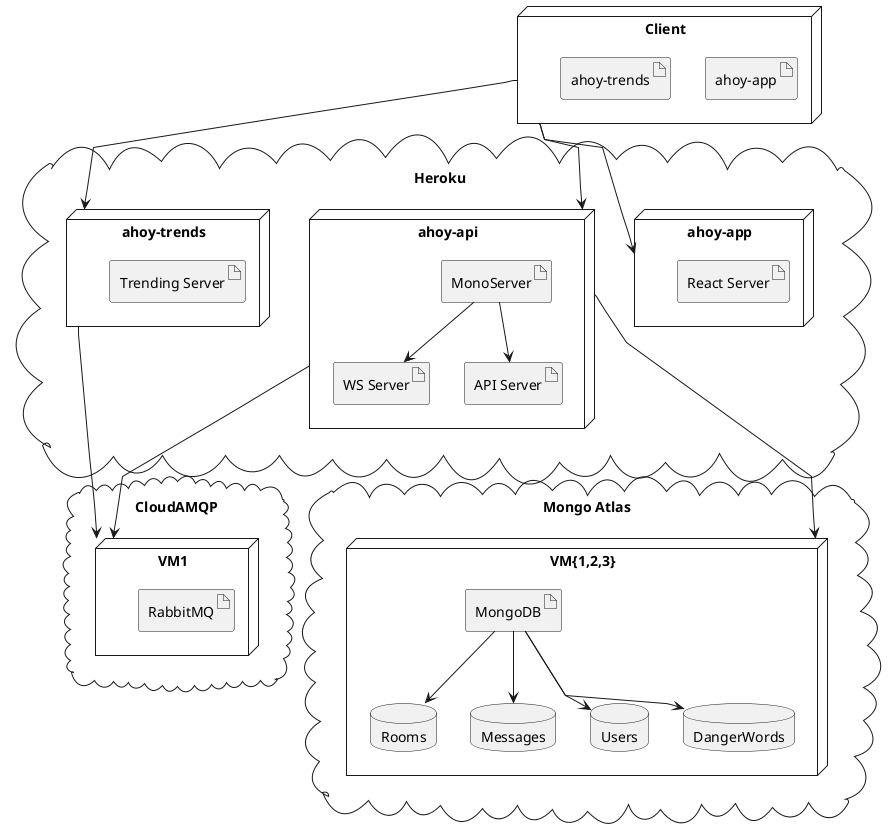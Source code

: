@startuml
skinparam componentStyle uml2
!pragma horizontalLineBetweenDifferentPackageAllowed
skinparam linetype polyline 

node "Client" as client {
 artifact "ahoy-app"
 artifact "ahoy-trends"
}

cloud "Heroku"as h {
  node "ahoy-app" as app {
    artifact "React Server" as rs
  }

  node "ahoy-api" as api {
    artifact "MonoServer" as ms
    artifact "API Server" as apis
    artifact "WS Server" as wss

    ms --> apis
    ms --> wss
  }

  node "ahoy-trends" as trends {
      artifact "Trending Server" as ts
  }
}

cloud "CloudAMQP" as r {
  node "VM1" as rabbit{
    artifact "RabbitMQ" as rmq
  }
}

cloud "Mongo Atlas" as m {
  node "VM{1,2,3}" as mongo {
    artifact "MongoDB" as mdb
    database "Rooms" as mdbr
    database "Messages" as mdbm
    database "Users" as mdbu
    database "DangerWords" as mdbw
    mdb --> mdbr
    mdb --> mdbm
    mdb --> mdbu
    mdb --> mdbw
  }
}


client -down-> trends
client -down-> api
client -down-> app

trends -down-> rabbit

api -down-> mongo
api -down-> rabbit


rs -[hidden]up- client
ms -[hidden]up- client
ts -[hidden]up- client
rmq -[hidden]up- wss
rmq -[hidden]up- apis
mdb -[hidden]up- wss
mdb -[hidden]up- apis

@enduml
